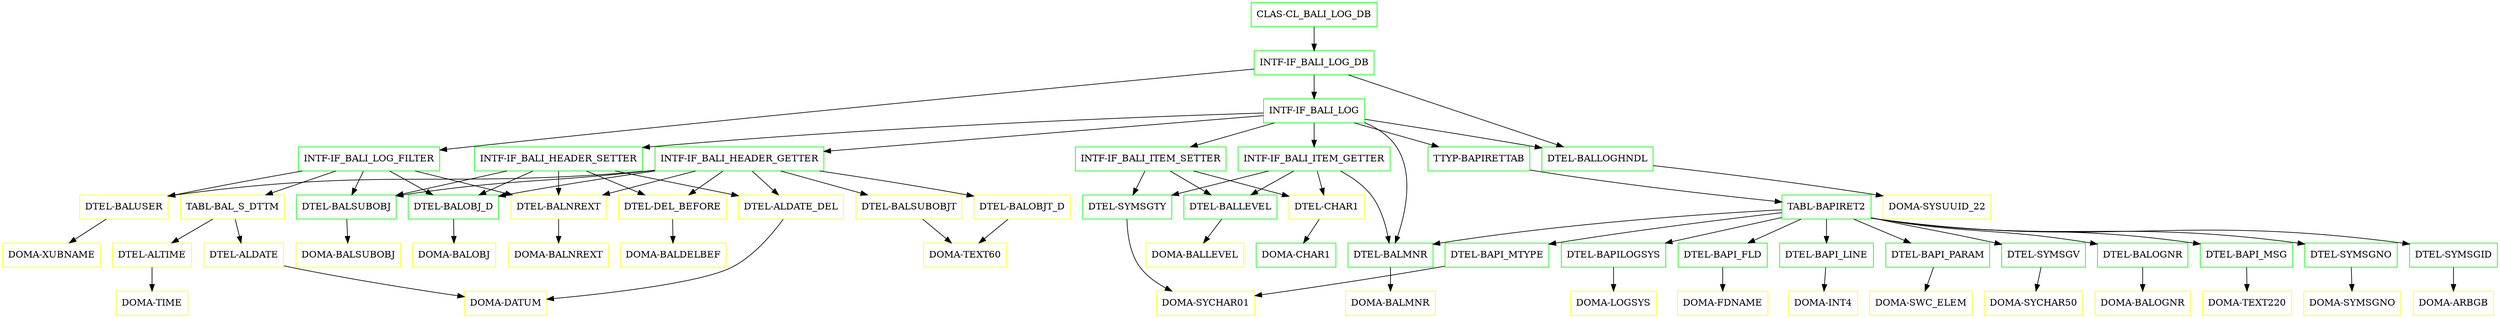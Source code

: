 digraph G {
  "CLAS-CL_BALI_LOG_DB" [shape=box,color=green];
  "INTF-IF_BALI_LOG_DB" [shape=box,color=green,URL="./INTF_IF_BALI_LOG_DB.html"];
  "INTF-IF_BALI_LOG_FILTER" [shape=box,color=green,URL="./INTF_IF_BALI_LOG_FILTER.html"];
  "DTEL-BALUSER" [shape=box,color=yellow,URL="./DTEL_BALUSER.html"];
  "DOMA-XUBNAME" [shape=box,color=yellow,URL="./DOMA_XUBNAME.html"];
  "TABL-BAL_S_DTTM" [shape=box,color=yellow,URL="./TABL_BAL_S_DTTM.html"];
  "DTEL-ALTIME" [shape=box,color=yellow,URL="./DTEL_ALTIME.html"];
  "DOMA-TIME" [shape=box,color=yellow,URL="./DOMA_TIME.html"];
  "DTEL-ALDATE" [shape=box,color=yellow,URL="./DTEL_ALDATE.html"];
  "DOMA-DATUM" [shape=box,color=yellow,URL="./DOMA_DATUM.html"];
  "DTEL-BALSUBOBJ" [shape=box,color=green,URL="./DTEL_BALSUBOBJ.html"];
  "DOMA-BALSUBOBJ" [shape=box,color=yellow,URL="./DOMA_BALSUBOBJ.html"];
  "DTEL-BALOBJ_D" [shape=box,color=green,URL="./DTEL_BALOBJ_D.html"];
  "DOMA-BALOBJ" [shape=box,color=yellow,URL="./DOMA_BALOBJ.html"];
  "DTEL-BALNREXT" [shape=box,color=yellow,URL="./DTEL_BALNREXT.html"];
  "DOMA-BALNREXT" [shape=box,color=yellow,URL="./DOMA_BALNREXT.html"];
  "INTF-IF_BALI_LOG" [shape=box,color=green,URL="./INTF_IF_BALI_LOG.html"];
  "INTF-IF_BALI_ITEM_SETTER" [shape=box,color=green,URL="./INTF_IF_BALI_ITEM_SETTER.html"];
  "DTEL-SYMSGTY" [shape=box,color=green,URL="./DTEL_SYMSGTY.html"];
  "DOMA-SYCHAR01" [shape=box,color=yellow,URL="./DOMA_SYCHAR01.html"];
  "DTEL-BALLEVEL" [shape=box,color=green,URL="./DTEL_BALLEVEL.html"];
  "DOMA-BALLEVEL" [shape=box,color=yellow,URL="./DOMA_BALLEVEL.html"];
  "DTEL-CHAR1" [shape=box,color=yellow,URL="./DTEL_CHAR1.html"];
  "DOMA-CHAR1" [shape=box,color=green,URL="./DOMA_CHAR1.html"];
  "INTF-IF_BALI_HEADER_SETTER" [shape=box,color=green,URL="./INTF_IF_BALI_HEADER_SETTER.html"];
  "DTEL-DEL_BEFORE" [shape=box,color=yellow,URL="./DTEL_DEL_BEFORE.html"];
  "DOMA-BALDELBEF" [shape=box,color=yellow,URL="./DOMA_BALDELBEF.html"];
  "DTEL-ALDATE_DEL" [shape=box,color=yellow,URL="./DTEL_ALDATE_DEL.html"];
  "INTF-IF_BALI_HEADER_GETTER" [shape=box,color=green,URL="./INTF_IF_BALI_HEADER_GETTER.html"];
  "DTEL-BALSUBOBJT" [shape=box,color=yellow,URL="./DTEL_BALSUBOBJT.html"];
  "DOMA-TEXT60" [shape=box,color=yellow,URL="./DOMA_TEXT60.html"];
  "DTEL-BALOBJT_D" [shape=box,color=yellow,URL="./DTEL_BALOBJT_D.html"];
  "INTF-IF_BALI_ITEM_GETTER" [shape=box,color=green,URL="./INTF_IF_BALI_ITEM_GETTER.html"];
  "DTEL-BALMNR" [shape=box,color=green,URL="./DTEL_BALMNR.html"];
  "DOMA-BALMNR" [shape=box,color=yellow,URL="./DOMA_BALMNR.html"];
  "TTYP-BAPIRETTAB" [shape=box,color=green,URL="./TTYP_BAPIRETTAB.html"];
  "TABL-BAPIRET2" [shape=box,color=green,URL="./TABL_BAPIRET2.html"];
  "DTEL-BAPILOGSYS" [shape=box,color=green,URL="./DTEL_BAPILOGSYS.html"];
  "DOMA-LOGSYS" [shape=box,color=yellow,URL="./DOMA_LOGSYS.html"];
  "DTEL-BAPI_FLD" [shape=box,color=green,URL="./DTEL_BAPI_FLD.html"];
  "DOMA-FDNAME" [shape=box,color=yellow,URL="./DOMA_FDNAME.html"];
  "DTEL-BAPI_LINE" [shape=box,color=green,URL="./DTEL_BAPI_LINE.html"];
  "DOMA-INT4" [shape=box,color=yellow,URL="./DOMA_INT4.html"];
  "DTEL-BAPI_PARAM" [shape=box,color=green,URL="./DTEL_BAPI_PARAM.html"];
  "DOMA-SWC_ELEM" [shape=box,color=yellow,URL="./DOMA_SWC_ELEM.html"];
  "DTEL-SYMSGV" [shape=box,color=green,URL="./DTEL_SYMSGV.html"];
  "DOMA-SYCHAR50" [shape=box,color=yellow,URL="./DOMA_SYCHAR50.html"];
  "DTEL-BALOGNR" [shape=box,color=green,URL="./DTEL_BALOGNR.html"];
  "DOMA-BALOGNR" [shape=box,color=yellow,URL="./DOMA_BALOGNR.html"];
  "DTEL-BAPI_MSG" [shape=box,color=green,URL="./DTEL_BAPI_MSG.html"];
  "DOMA-TEXT220" [shape=box,color=yellow,URL="./DOMA_TEXT220.html"];
  "DTEL-SYMSGNO" [shape=box,color=green,URL="./DTEL_SYMSGNO.html"];
  "DOMA-SYMSGNO" [shape=box,color=yellow,URL="./DOMA_SYMSGNO.html"];
  "DTEL-SYMSGID" [shape=box,color=green,URL="./DTEL_SYMSGID.html"];
  "DOMA-ARBGB" [shape=box,color=yellow,URL="./DOMA_ARBGB.html"];
  "DTEL-BAPI_MTYPE" [shape=box,color=green,URL="./DTEL_BAPI_MTYPE.html"];
  "DTEL-BALLOGHNDL" [shape=box,color=green,URL="./DTEL_BALLOGHNDL.html"];
  "DOMA-SYSUUID_22" [shape=box,color=yellow,URL="./DOMA_SYSUUID_22.html"];
  "CLAS-CL_BALI_LOG_DB" -> "INTF-IF_BALI_LOG_DB";
  "INTF-IF_BALI_LOG_DB" -> "DTEL-BALLOGHNDL";
  "INTF-IF_BALI_LOG_DB" -> "INTF-IF_BALI_LOG";
  "INTF-IF_BALI_LOG_DB" -> "INTF-IF_BALI_LOG_FILTER";
  "INTF-IF_BALI_LOG_FILTER" -> "DTEL-BALNREXT";
  "INTF-IF_BALI_LOG_FILTER" -> "DTEL-BALOBJ_D";
  "INTF-IF_BALI_LOG_FILTER" -> "DTEL-BALSUBOBJ";
  "INTF-IF_BALI_LOG_FILTER" -> "TABL-BAL_S_DTTM";
  "INTF-IF_BALI_LOG_FILTER" -> "DTEL-BALUSER";
  "DTEL-BALUSER" -> "DOMA-XUBNAME";
  "TABL-BAL_S_DTTM" -> "DTEL-ALDATE";
  "TABL-BAL_S_DTTM" -> "DTEL-ALTIME";
  "DTEL-ALTIME" -> "DOMA-TIME";
  "DTEL-ALDATE" -> "DOMA-DATUM";
  "DTEL-BALSUBOBJ" -> "DOMA-BALSUBOBJ";
  "DTEL-BALOBJ_D" -> "DOMA-BALOBJ";
  "DTEL-BALNREXT" -> "DOMA-BALNREXT";
  "INTF-IF_BALI_LOG" -> "DTEL-BALLOGHNDL";
  "INTF-IF_BALI_LOG" -> "DTEL-BALMNR";
  "INTF-IF_BALI_LOG" -> "TTYP-BAPIRETTAB";
  "INTF-IF_BALI_LOG" -> "INTF-IF_BALI_ITEM_GETTER";
  "INTF-IF_BALI_LOG" -> "INTF-IF_BALI_HEADER_GETTER";
  "INTF-IF_BALI_LOG" -> "INTF-IF_BALI_HEADER_SETTER";
  "INTF-IF_BALI_LOG" -> "INTF-IF_BALI_ITEM_SETTER";
  "INTF-IF_BALI_ITEM_SETTER" -> "DTEL-CHAR1";
  "INTF-IF_BALI_ITEM_SETTER" -> "DTEL-BALLEVEL";
  "INTF-IF_BALI_ITEM_SETTER" -> "DTEL-SYMSGTY";
  "DTEL-SYMSGTY" -> "DOMA-SYCHAR01";
  "DTEL-BALLEVEL" -> "DOMA-BALLEVEL";
  "DTEL-CHAR1" -> "DOMA-CHAR1";
  "INTF-IF_BALI_HEADER_SETTER" -> "DTEL-BALOBJ_D";
  "INTF-IF_BALI_HEADER_SETTER" -> "DTEL-BALSUBOBJ";
  "INTF-IF_BALI_HEADER_SETTER" -> "DTEL-BALNREXT";
  "INTF-IF_BALI_HEADER_SETTER" -> "DTEL-ALDATE_DEL";
  "INTF-IF_BALI_HEADER_SETTER" -> "DTEL-DEL_BEFORE";
  "DTEL-DEL_BEFORE" -> "DOMA-BALDELBEF";
  "DTEL-ALDATE_DEL" -> "DOMA-DATUM";
  "INTF-IF_BALI_HEADER_GETTER" -> "DTEL-BALOBJT_D";
  "INTF-IF_BALI_HEADER_GETTER" -> "DTEL-BALSUBOBJT";
  "INTF-IF_BALI_HEADER_GETTER" -> "DTEL-BALOBJ_D";
  "INTF-IF_BALI_HEADER_GETTER" -> "DTEL-BALSUBOBJ";
  "INTF-IF_BALI_HEADER_GETTER" -> "DTEL-BALNREXT";
  "INTF-IF_BALI_HEADER_GETTER" -> "DTEL-BALUSER";
  "INTF-IF_BALI_HEADER_GETTER" -> "DTEL-ALDATE_DEL";
  "INTF-IF_BALI_HEADER_GETTER" -> "DTEL-DEL_BEFORE";
  "DTEL-BALSUBOBJT" -> "DOMA-TEXT60";
  "DTEL-BALOBJT_D" -> "DOMA-TEXT60";
  "INTF-IF_BALI_ITEM_GETTER" -> "DTEL-CHAR1";
  "INTF-IF_BALI_ITEM_GETTER" -> "DTEL-BALLEVEL";
  "INTF-IF_BALI_ITEM_GETTER" -> "DTEL-BALMNR";
  "INTF-IF_BALI_ITEM_GETTER" -> "DTEL-SYMSGTY";
  "DTEL-BALMNR" -> "DOMA-BALMNR";
  "TTYP-BAPIRETTAB" -> "TABL-BAPIRET2";
  "TABL-BAPIRET2" -> "DTEL-BAPI_MTYPE";
  "TABL-BAPIRET2" -> "DTEL-SYMSGID";
  "TABL-BAPIRET2" -> "DTEL-SYMSGNO";
  "TABL-BAPIRET2" -> "DTEL-BAPI_MSG";
  "TABL-BAPIRET2" -> "DTEL-BALOGNR";
  "TABL-BAPIRET2" -> "DTEL-BALMNR";
  "TABL-BAPIRET2" -> "DTEL-SYMSGV";
  "TABL-BAPIRET2" -> "DTEL-BAPI_PARAM";
  "TABL-BAPIRET2" -> "DTEL-BAPI_LINE";
  "TABL-BAPIRET2" -> "DTEL-BAPI_FLD";
  "TABL-BAPIRET2" -> "DTEL-BAPILOGSYS";
  "DTEL-BAPILOGSYS" -> "DOMA-LOGSYS";
  "DTEL-BAPI_FLD" -> "DOMA-FDNAME";
  "DTEL-BAPI_LINE" -> "DOMA-INT4";
  "DTEL-BAPI_PARAM" -> "DOMA-SWC_ELEM";
  "DTEL-SYMSGV" -> "DOMA-SYCHAR50";
  "DTEL-BALOGNR" -> "DOMA-BALOGNR";
  "DTEL-BAPI_MSG" -> "DOMA-TEXT220";
  "DTEL-SYMSGNO" -> "DOMA-SYMSGNO";
  "DTEL-SYMSGID" -> "DOMA-ARBGB";
  "DTEL-BAPI_MTYPE" -> "DOMA-SYCHAR01";
  "DTEL-BALLOGHNDL" -> "DOMA-SYSUUID_22";
}
